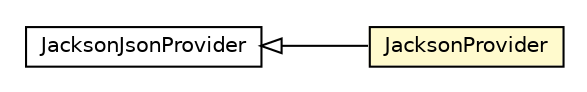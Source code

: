 #!/usr/local/bin/dot
#
# Class diagram 
# Generated by UMLGraph version R5_6-24-gf6e263 (http://www.umlgraph.org/)
#

digraph G {
	edge [fontname="Helvetica",fontsize=10,labelfontname="Helvetica",labelfontsize=10];
	node [fontname="Helvetica",fontsize=10,shape=plaintext];
	nodesep=0.25;
	ranksep=0.5;
	rankdir=LR;
	// com.gwtplatform.carstore.server.rest.JacksonProvider
	c219189 [label=<<table title="com.gwtplatform.carstore.server.rest.JacksonProvider" border="0" cellborder="1" cellspacing="0" cellpadding="2" port="p" bgcolor="lemonChiffon" href="./JacksonProvider.html">
		<tr><td><table border="0" cellspacing="0" cellpadding="1">
<tr><td align="center" balign="center"> JacksonProvider </td></tr>
		</table></td></tr>
		</table>>, URL="./JacksonProvider.html", fontname="Helvetica", fontcolor="black", fontsize=10.0];
	//com.gwtplatform.carstore.server.rest.JacksonProvider extends org.codehaus.jackson.jaxrs.JacksonJsonProvider
	c219418:p -> c219189:p [dir=back,arrowtail=empty];
	// org.codehaus.jackson.jaxrs.JacksonJsonProvider
	c219418 [label=<<table title="org.codehaus.jackson.jaxrs.JacksonJsonProvider" border="0" cellborder="1" cellspacing="0" cellpadding="2" port="p">
		<tr><td><table border="0" cellspacing="0" cellpadding="1">
<tr><td align="center" balign="center"> JacksonJsonProvider </td></tr>
		</table></td></tr>
		</table>>, URL="null", fontname="Helvetica", fontcolor="black", fontsize=10.0];
}

